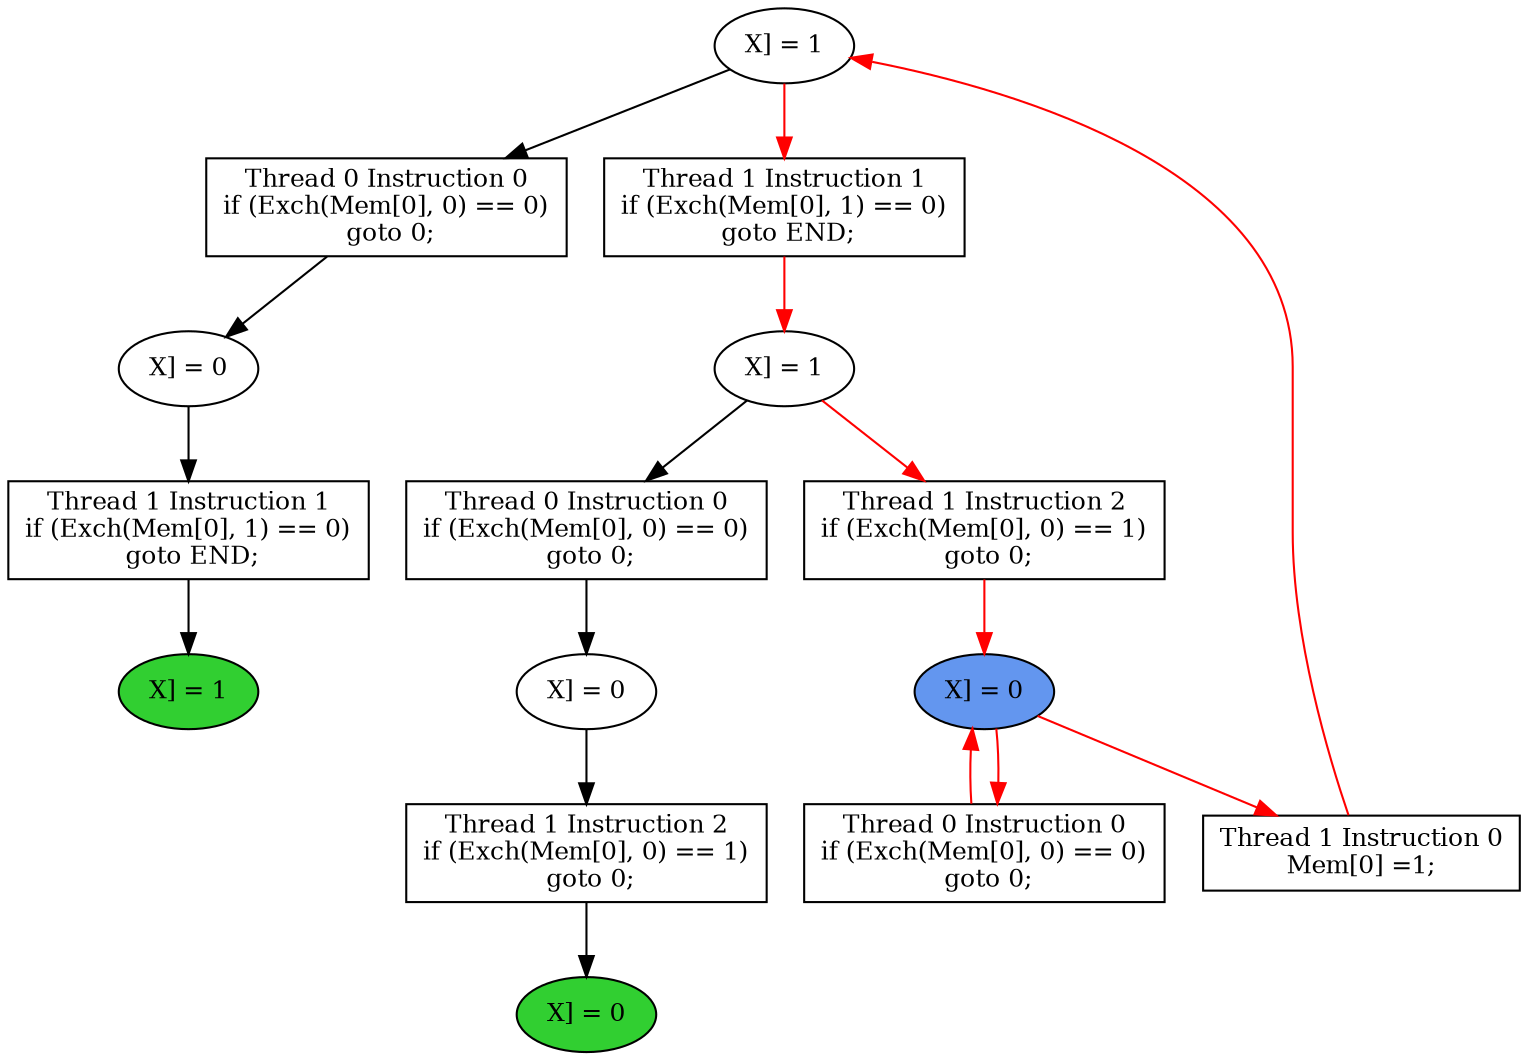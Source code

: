 digraph "graph" {
graph [fontsize=12]
node [fontsize=12]
edge [fontsize=12]
rankdir=TB;
"N14" -> "N13" [uuid = "<A0, END1>", color = "#000000", fontcolor = "#ffffff", style = "solid", label = "", dir = "forward", weight = "1"]
"N26" -> "N25" [uuid = "<A1, S3>", color = "#ff0000", fontcolor = "#ffffff", style = "solid", label = "", dir = "forward", weight = "1"]
"N10" -> "N9" [uuid = "<A2, END0>", color = "#000000", fontcolor = "#ffffff", style = "solid", label = "", dir = "forward", weight = "1"]
"N24" -> "N23" [uuid = "<A3, START>", color = "#ff0000", fontcolor = "#ffffff", style = "solid", label = "", dir = "forward", weight = "1"]
"N16" -> "N15" [uuid = "<A4, S2>", color = "#000000", fontcolor = "#ffffff", style = "solid", label = "", dir = "forward", weight = "1"]
"N12" -> "N11" [uuid = "<A5, S1>", color = "#000000", fontcolor = "#ffffff", style = "solid", label = "", dir = "forward", weight = "1"]
"N27" -> "N18" [uuid = "<A6, S0>", color = "#ff0000", fontcolor = "#ffffff", style = "solid", label = "", dir = "back", weight = "1"]
"N23" -> "N19" [uuid = "<A7, START>", color = "#ff0000", fontcolor = "#ffffff", style = "solid", label = "", dir = "back", weight = "1"]
"N15" -> "N14" [uuid = "<A0, S2>", color = "#000000", fontcolor = "#ffffff", style = "solid", label = "", dir = "forward", weight = "1"]
"N27" -> "N26" [uuid = "<A1, S0>", color = "#ff0000", fontcolor = "#ffffff", style = "solid", label = "", dir = "forward", weight = "1"]
"N11" -> "N10" [uuid = "<A2, S1>", color = "#000000", fontcolor = "#ffffff", style = "solid", label = "", dir = "forward", weight = "1"]
"N25" -> "N24" [uuid = "<A3, S3>", color = "#ff0000", fontcolor = "#ffffff", style = "solid", label = "", dir = "forward", weight = "1"]
"N27" -> "N16" [uuid = "<A4, S0>", color = "#000000", fontcolor = "#ffffff", style = "solid", label = "", dir = "forward", weight = "1"]
"N25" -> "N12" [uuid = "<A5, S3>", color = "#000000", fontcolor = "#ffffff", style = "solid", label = "", dir = "forward", weight = "1"]
"N23" -> "N18" [uuid = "<A6, START>", color = "#ff0000", fontcolor = "#ffffff", style = "solid", label = "", dir = "forward", weight = "1"]
"N23" -> "N19" [uuid = "<A7, START>", color = "#ff0000", fontcolor = "#ffffff", style = "solid", label = "", dir = "forward", weight = "1"]
"N9" [uuid="END0", label="X] = 0", fillcolor = "#31cf31", fontcolor = "#000000", shape = "ellipse", style = "filled, solid"]
"N10" [uuid="A2", label="Thread 1 Instruction 2
if (Exch(Mem[0], 0) == 1)
 goto 0;", fillcolor = "#ffffff", fontcolor = "#000000", shape = "box", style = "filled, solid"]
"N11" [uuid="S1", label="X] = 0", fillcolor = "#ffffff", fontcolor = "#000000", shape = "ellipse", style = "filled, solid"]
"N12" [uuid="A5", label="Thread 0 Instruction 0
if (Exch(Mem[0], 0) == 0)
 goto 0;", fillcolor = "#ffffff", fontcolor = "#000000", shape = "box", style = "filled, solid"]
"N13" [uuid="END1", label="X] = 1", fillcolor = "#31cf31", fontcolor = "#000000", shape = "ellipse", style = "filled, solid"]
"N14" [uuid="A0", label="Thread 1 Instruction 1
if (Exch(Mem[0], 1) == 0)
 goto END;", fillcolor = "#ffffff", fontcolor = "#000000", shape = "box", style = "filled, solid"]
"N15" [uuid="S2", label="X] = 0", fillcolor = "#ffffff", fontcolor = "#000000", shape = "ellipse", style = "filled, solid"]
"N16" [uuid="A4", label="Thread 0 Instruction 0
if (Exch(Mem[0], 0) == 0)
 goto 0;", fillcolor = "#ffffff", fontcolor = "#000000", shape = "box", style = "filled, solid"]
"N18" [uuid="A6", label="Thread 1 Instruction 0
Mem[0] =1;", fillcolor = "#ffffff", fontcolor = "#000000", shape = "box", style = "filled, solid"]
"N19" [uuid="A7", label="Thread 0 Instruction 0
if (Exch(Mem[0], 0) == 0)
 goto 0;", fillcolor = "#ffffff", fontcolor = "#000000", shape = "box", style = "filled, solid"]
"N23" [uuid="START", label="X] = 0", fillcolor = "#6396ef", fontcolor = "#000000", shape = "ellipse", style = "filled, solid"]
"N24" [uuid="A3", label="Thread 1 Instruction 2
if (Exch(Mem[0], 0) == 1)
 goto 0;", fillcolor = "#ffffff", fontcolor = "#000000", shape = "box", style = "filled, solid"]
"N25" [uuid="S3", label="X] = 1", fillcolor = "#ffffff", fontcolor = "#000000", shape = "ellipse", style = "filled, solid"]
"N26" [uuid="A1", label="Thread 1 Instruction 1
if (Exch(Mem[0], 1) == 0)
 goto END;", fillcolor = "#ffffff", fontcolor = "#000000", shape = "box", style = "filled, solid"]
"N27" [uuid="S0", label="X] = 1", fillcolor = "#ffffff", fontcolor = "#000000", shape = "ellipse", style = "filled, solid"]
}